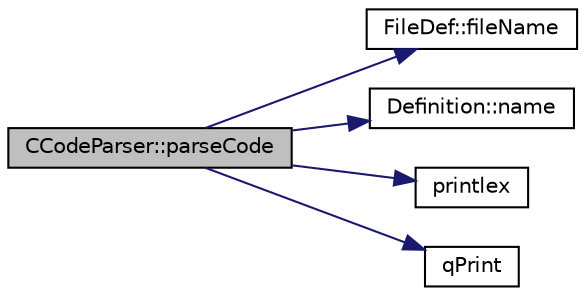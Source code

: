 digraph "CCodeParser::parseCode"
{
 // LATEX_PDF_SIZE
  edge [fontname="Helvetica",fontsize="10",labelfontname="Helvetica",labelfontsize="10"];
  node [fontname="Helvetica",fontsize="10",shape=record];
  rankdir="LR";
  Node1 [label="CCodeParser::parseCode",height=0.2,width=0.4,color="black", fillcolor="grey75", style="filled", fontcolor="black",tooltip=" "];
  Node1 -> Node2 [color="midnightblue",fontsize="10",style="solid"];
  Node2 [label="FileDef::fileName",height=0.2,width=0.4,color="black", fillcolor="white", style="filled",URL="$classFileDef.html#a93e1226e2ce3405e358aebe045c2d691",tooltip=" "];
  Node1 -> Node3 [color="midnightblue",fontsize="10",style="solid"];
  Node3 [label="Definition::name",height=0.2,width=0.4,color="black", fillcolor="white", style="filled",URL="$classDefinition.html#a9374fedd7f64fea7e0e164302d1a9e61",tooltip=" "];
  Node1 -> Node4 [color="midnightblue",fontsize="10",style="solid"];
  Node4 [label="printlex",height=0.2,width=0.4,color="black", fillcolor="white", style="filled",URL="$message_8cpp.html#afeaf3cf484d932b2198498b3209f7e03",tooltip=" "];
  Node1 -> Node5 [color="midnightblue",fontsize="10",style="solid"];
  Node5 [label="qPrint",height=0.2,width=0.4,color="black", fillcolor="white", style="filled",URL="$qcstring_8h.html#a9851ebb5ae2f65b4d2b1d08421edbfd2",tooltip=" "];
}
